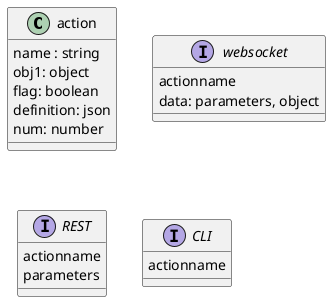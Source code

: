 @startuml

class action {
    name : string
    obj1: object
    flag: boolean
    definition: json
    num: number
}

interface websocket {
    actionname
    data: parameters, object
}

interface REST {
    actionname
    parameters
}
interface CLI {
    actionname
}
@enduml
